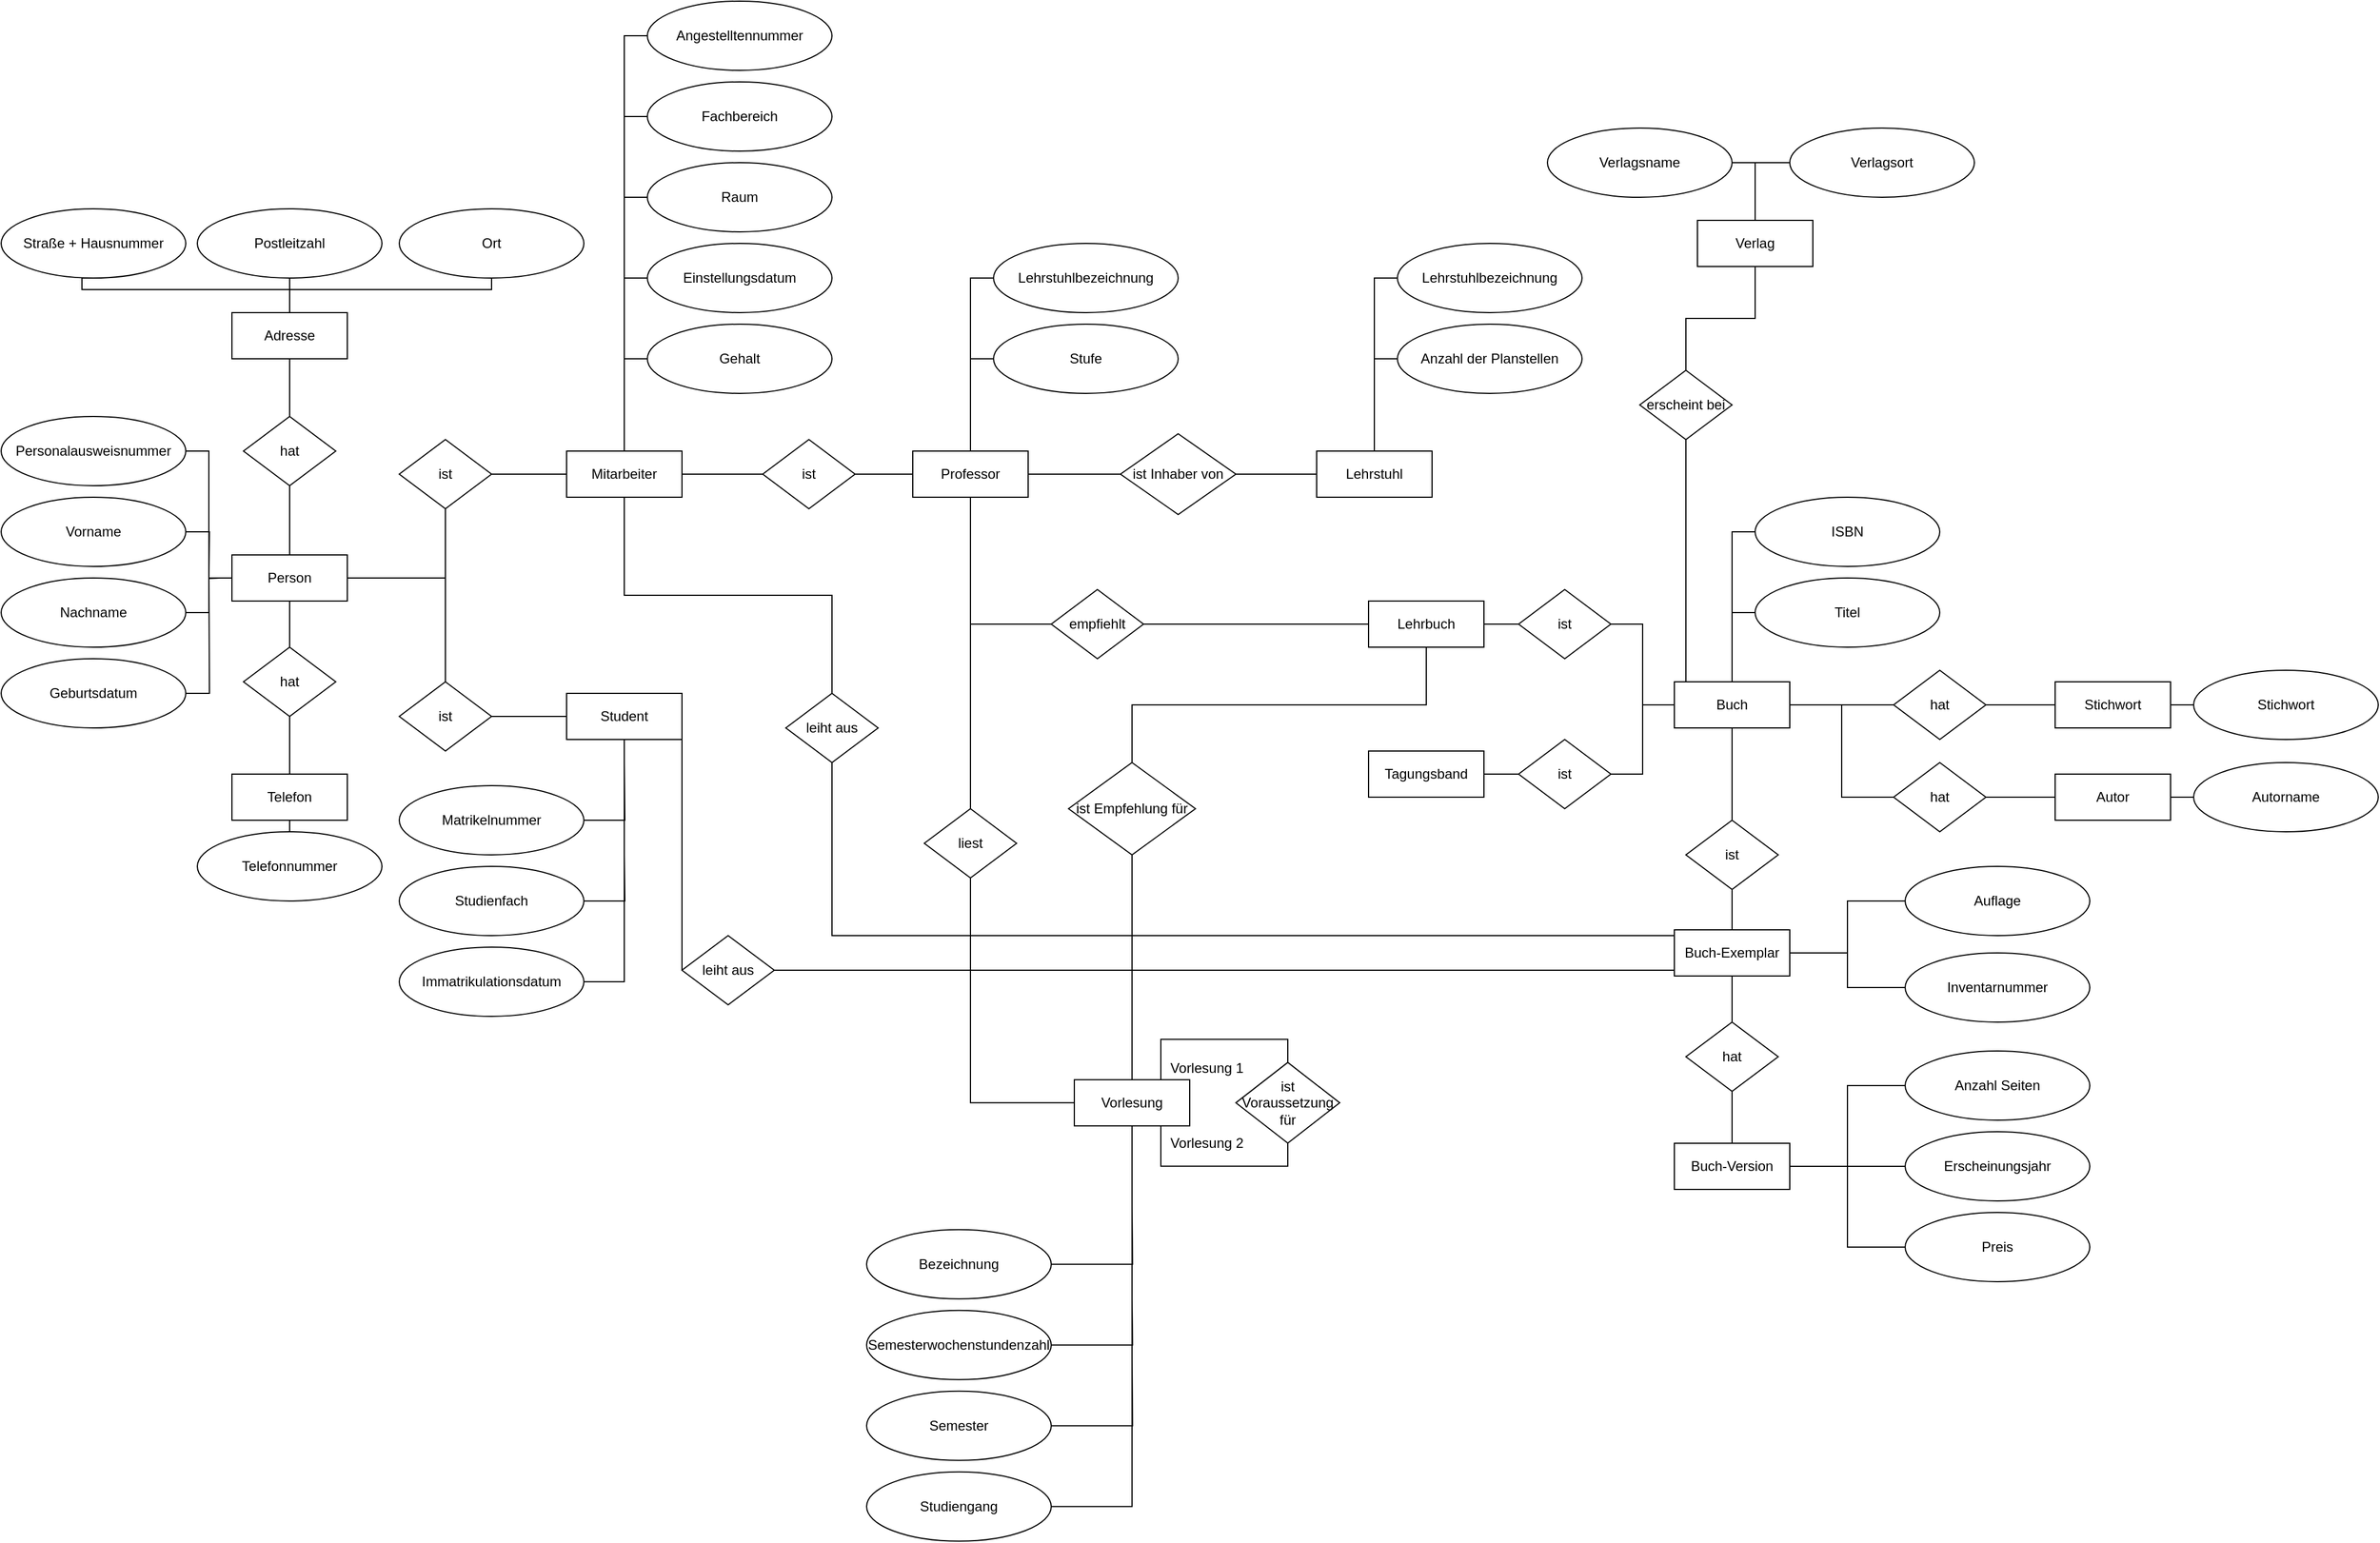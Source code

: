 <mxfile version="21.0.2" type="github">
  <diagram id="R2lEEEUBdFMjLlhIrx00" name="Page-1">
    <mxGraphModel dx="1235" dy="1733" grid="1" gridSize="10" guides="1" tooltips="1" connect="1" arrows="1" fold="1" page="1" pageScale="1" pageWidth="850" pageHeight="1100" math="0" shadow="0" extFonts="Permanent Marker^https://fonts.googleapis.com/css?family=Permanent+Marker">
      <root>
        <mxCell id="0" />
        <mxCell id="1" parent="0" />
        <mxCell id="TxW6Z05cxE0RpUP17R9r-19" style="edgeStyle=orthogonalEdgeStyle;rounded=0;orthogonalLoop=1;jettySize=auto;html=1;entryX=0.5;entryY=1;entryDx=0;entryDy=0;startArrow=none;startFill=0;endArrow=none;endFill=0;" edge="1" parent="1" source="AEL3wiGqTeLXxNAOrP59-1" target="TxW6Z05cxE0RpUP17R9r-16">
          <mxGeometry relative="1" as="geometry" />
        </mxCell>
        <mxCell id="TxW6Z05cxE0RpUP17R9r-22" style="edgeStyle=orthogonalEdgeStyle;rounded=0;orthogonalLoop=1;jettySize=auto;html=1;entryX=0.5;entryY=0;entryDx=0;entryDy=0;endArrow=none;endFill=0;" edge="1" parent="1" source="AEL3wiGqTeLXxNAOrP59-1" target="TxW6Z05cxE0RpUP17R9r-17">
          <mxGeometry relative="1" as="geometry" />
        </mxCell>
        <mxCell id="TxW6Z05cxE0RpUP17R9r-44" style="edgeStyle=orthogonalEdgeStyle;rounded=0;orthogonalLoop=1;jettySize=auto;html=1;exitX=1;exitY=0.5;exitDx=0;exitDy=0;entryX=0.5;entryY=1;entryDx=0;entryDy=0;endArrow=none;endFill=0;" edge="1" parent="1" source="AEL3wiGqTeLXxNAOrP59-1" target="TxW6Z05cxE0RpUP17R9r-43">
          <mxGeometry relative="1" as="geometry" />
        </mxCell>
        <mxCell id="TxW6Z05cxE0RpUP17R9r-47" style="edgeStyle=orthogonalEdgeStyle;rounded=0;orthogonalLoop=1;jettySize=auto;html=1;exitX=1;exitY=0.5;exitDx=0;exitDy=0;endArrow=none;endFill=0;" edge="1" parent="1" source="AEL3wiGqTeLXxNAOrP59-1" target="TxW6Z05cxE0RpUP17R9r-46">
          <mxGeometry relative="1" as="geometry" />
        </mxCell>
        <mxCell id="AEL3wiGqTeLXxNAOrP59-1" value="Person" style="whiteSpace=wrap;html=1;align=center;" parent="1" vertex="1">
          <mxGeometry x="200" y="120" width="100" height="40" as="geometry" />
        </mxCell>
        <mxCell id="TxW6Z05cxE0RpUP17R9r-29" style="edgeStyle=orthogonalEdgeStyle;rounded=0;orthogonalLoop=1;jettySize=auto;html=1;exitX=0.5;exitY=0;exitDx=0;exitDy=0;entryX=0.5;entryY=1;entryDx=0;entryDy=0;endArrow=none;endFill=0;" edge="1" parent="1" source="TxW6Z05cxE0RpUP17R9r-1" target="TxW6Z05cxE0RpUP17R9r-9">
          <mxGeometry relative="1" as="geometry" />
        </mxCell>
        <mxCell id="TxW6Z05cxE0RpUP17R9r-1" value="&lt;div&gt;Adresse&lt;/div&gt;" style="whiteSpace=wrap;html=1;align=center;" vertex="1" parent="1">
          <mxGeometry x="200" y="-90" width="100" height="40" as="geometry" />
        </mxCell>
        <mxCell id="TxW6Z05cxE0RpUP17R9r-28" style="edgeStyle=orthogonalEdgeStyle;rounded=0;orthogonalLoop=1;jettySize=auto;html=1;exitX=0.5;exitY=1;exitDx=0;exitDy=0;entryX=0.5;entryY=0;entryDx=0;entryDy=0;endArrow=none;endFill=0;" edge="1" parent="1" source="TxW6Z05cxE0RpUP17R9r-2" target="TxW6Z05cxE0RpUP17R9r-12">
          <mxGeometry relative="1" as="geometry" />
        </mxCell>
        <mxCell id="TxW6Z05cxE0RpUP17R9r-2" value="Telefon" style="whiteSpace=wrap;html=1;align=center;" vertex="1" parent="1">
          <mxGeometry x="200" y="310" width="100" height="40" as="geometry" />
        </mxCell>
        <mxCell id="TxW6Z05cxE0RpUP17R9r-24" style="edgeStyle=orthogonalEdgeStyle;rounded=0;orthogonalLoop=1;jettySize=auto;html=1;entryX=0;entryY=0.5;entryDx=0;entryDy=0;endArrow=none;endFill=0;" edge="1" parent="1" source="TxW6Z05cxE0RpUP17R9r-3" target="AEL3wiGqTeLXxNAOrP59-1">
          <mxGeometry relative="1" as="geometry" />
        </mxCell>
        <mxCell id="TxW6Z05cxE0RpUP17R9r-3" value="Personalausweisnummer" style="ellipse;whiteSpace=wrap;html=1;align=center;" vertex="1" parent="1">
          <mxGeometry width="160" height="60" as="geometry" />
        </mxCell>
        <mxCell id="TxW6Z05cxE0RpUP17R9r-25" style="edgeStyle=orthogonalEdgeStyle;rounded=0;orthogonalLoop=1;jettySize=auto;html=1;exitX=1;exitY=0.5;exitDx=0;exitDy=0;endArrow=none;endFill=0;" edge="1" parent="1" source="TxW6Z05cxE0RpUP17R9r-5">
          <mxGeometry relative="1" as="geometry">
            <mxPoint x="180" y="140" as="targetPoint" />
          </mxGeometry>
        </mxCell>
        <mxCell id="TxW6Z05cxE0RpUP17R9r-5" value="Vorname" style="ellipse;whiteSpace=wrap;html=1;align=center;" vertex="1" parent="1">
          <mxGeometry y="70" width="160" height="60" as="geometry" />
        </mxCell>
        <mxCell id="TxW6Z05cxE0RpUP17R9r-27" style="edgeStyle=orthogonalEdgeStyle;rounded=0;orthogonalLoop=1;jettySize=auto;html=1;exitX=1;exitY=0.5;exitDx=0;exitDy=0;endArrow=none;endFill=0;" edge="1" parent="1" source="TxW6Z05cxE0RpUP17R9r-6">
          <mxGeometry relative="1" as="geometry">
            <mxPoint x="190" y="140" as="targetPoint" />
          </mxGeometry>
        </mxCell>
        <mxCell id="TxW6Z05cxE0RpUP17R9r-6" value="Nachname" style="ellipse;whiteSpace=wrap;html=1;align=center;" vertex="1" parent="1">
          <mxGeometry y="140" width="160" height="60" as="geometry" />
        </mxCell>
        <mxCell id="TxW6Z05cxE0RpUP17R9r-30" style="edgeStyle=orthogonalEdgeStyle;rounded=0;orthogonalLoop=1;jettySize=auto;html=1;exitX=0.5;exitY=1;exitDx=0;exitDy=0;entryX=0.5;entryY=0;entryDx=0;entryDy=0;endArrow=none;endFill=0;" edge="1" parent="1" source="TxW6Z05cxE0RpUP17R9r-8" target="TxW6Z05cxE0RpUP17R9r-1">
          <mxGeometry relative="1" as="geometry">
            <Array as="points">
              <mxPoint x="70" y="-110" />
              <mxPoint x="250" y="-110" />
            </Array>
          </mxGeometry>
        </mxCell>
        <mxCell id="TxW6Z05cxE0RpUP17R9r-8" value="Straße + Hausnummer" style="ellipse;whiteSpace=wrap;html=1;align=center;" vertex="1" parent="1">
          <mxGeometry y="-180" width="160" height="60" as="geometry" />
        </mxCell>
        <mxCell id="TxW6Z05cxE0RpUP17R9r-9" value="Postleitzahl" style="ellipse;whiteSpace=wrap;html=1;align=center;" vertex="1" parent="1">
          <mxGeometry x="170" y="-180" width="160" height="60" as="geometry" />
        </mxCell>
        <mxCell id="TxW6Z05cxE0RpUP17R9r-31" style="edgeStyle=orthogonalEdgeStyle;rounded=0;orthogonalLoop=1;jettySize=auto;html=1;exitX=0.5;exitY=1;exitDx=0;exitDy=0;endArrow=none;endFill=0;" edge="1" parent="1" source="TxW6Z05cxE0RpUP17R9r-10">
          <mxGeometry relative="1" as="geometry">
            <mxPoint x="250" y="-90" as="targetPoint" />
            <Array as="points">
              <mxPoint x="425" y="-110" />
              <mxPoint x="250" y="-110" />
            </Array>
          </mxGeometry>
        </mxCell>
        <mxCell id="TxW6Z05cxE0RpUP17R9r-10" value="Ort" style="ellipse;whiteSpace=wrap;html=1;align=center;" vertex="1" parent="1">
          <mxGeometry x="345" y="-180" width="160" height="60" as="geometry" />
        </mxCell>
        <mxCell id="TxW6Z05cxE0RpUP17R9r-26" style="edgeStyle=orthogonalEdgeStyle;rounded=0;orthogonalLoop=1;jettySize=auto;html=1;exitX=1;exitY=0.5;exitDx=0;exitDy=0;endArrow=none;endFill=0;" edge="1" parent="1" source="TxW6Z05cxE0RpUP17R9r-11">
          <mxGeometry relative="1" as="geometry">
            <mxPoint x="180" y="130" as="targetPoint" />
          </mxGeometry>
        </mxCell>
        <mxCell id="TxW6Z05cxE0RpUP17R9r-11" value="Geburtsdatum" style="ellipse;whiteSpace=wrap;html=1;align=center;" vertex="1" parent="1">
          <mxGeometry y="210" width="160" height="60" as="geometry" />
        </mxCell>
        <mxCell id="TxW6Z05cxE0RpUP17R9r-12" value="Telefonnummer" style="ellipse;whiteSpace=wrap;html=1;align=center;" vertex="1" parent="1">
          <mxGeometry x="170" y="360" width="160" height="60" as="geometry" />
        </mxCell>
        <mxCell id="TxW6Z05cxE0RpUP17R9r-37" style="edgeStyle=orthogonalEdgeStyle;rounded=0;orthogonalLoop=1;jettySize=auto;html=1;entryX=0;entryY=0.5;entryDx=0;entryDy=0;endArrow=none;endFill=0;" edge="1" parent="1" source="TxW6Z05cxE0RpUP17R9r-13" target="TxW6Z05cxE0RpUP17R9r-32">
          <mxGeometry relative="1" as="geometry" />
        </mxCell>
        <mxCell id="TxW6Z05cxE0RpUP17R9r-50" style="edgeStyle=orthogonalEdgeStyle;rounded=0;orthogonalLoop=1;jettySize=auto;html=1;exitX=1;exitY=0.5;exitDx=0;exitDy=0;entryX=0;entryY=0.5;entryDx=0;entryDy=0;endArrow=none;endFill=0;" edge="1" parent="1" source="TxW6Z05cxE0RpUP17R9r-13" target="TxW6Z05cxE0RpUP17R9r-49">
          <mxGeometry relative="1" as="geometry" />
        </mxCell>
        <mxCell id="TxW6Z05cxE0RpUP17R9r-163" style="edgeStyle=orthogonalEdgeStyle;rounded=0;orthogonalLoop=1;jettySize=auto;html=1;exitX=0.5;exitY=1;exitDx=0;exitDy=0;entryX=0.5;entryY=0;entryDx=0;entryDy=0;endArrow=none;endFill=0;" edge="1" parent="1" source="TxW6Z05cxE0RpUP17R9r-13" target="TxW6Z05cxE0RpUP17R9r-159">
          <mxGeometry relative="1" as="geometry" />
        </mxCell>
        <mxCell id="TxW6Z05cxE0RpUP17R9r-13" value="Mitarbeiter" style="whiteSpace=wrap;html=1;align=center;" vertex="1" parent="1">
          <mxGeometry x="490" y="30" width="100" height="40" as="geometry" />
        </mxCell>
        <mxCell id="TxW6Z05cxE0RpUP17R9r-60" style="edgeStyle=orthogonalEdgeStyle;rounded=0;orthogonalLoop=1;jettySize=auto;html=1;exitX=0.5;exitY=1;exitDx=0;exitDy=0;entryX=1;entryY=0.5;entryDx=0;entryDy=0;endArrow=none;endFill=0;" edge="1" parent="1" source="TxW6Z05cxE0RpUP17R9r-14" target="TxW6Z05cxE0RpUP17R9r-59">
          <mxGeometry relative="1" as="geometry" />
        </mxCell>
        <mxCell id="TxW6Z05cxE0RpUP17R9r-161" style="edgeStyle=orthogonalEdgeStyle;rounded=0;orthogonalLoop=1;jettySize=auto;html=1;exitX=1;exitY=1;exitDx=0;exitDy=0;entryX=0;entryY=0.5;entryDx=0;entryDy=0;endArrow=none;endFill=0;" edge="1" parent="1" source="TxW6Z05cxE0RpUP17R9r-14" target="TxW6Z05cxE0RpUP17R9r-160">
          <mxGeometry relative="1" as="geometry">
            <Array as="points">
              <mxPoint x="590" y="370" />
            </Array>
          </mxGeometry>
        </mxCell>
        <mxCell id="TxW6Z05cxE0RpUP17R9r-14" value="&lt;div&gt;Student&lt;/div&gt;" style="whiteSpace=wrap;html=1;align=center;" vertex="1" parent="1">
          <mxGeometry x="490" y="240" width="100" height="40" as="geometry" />
        </mxCell>
        <mxCell id="TxW6Z05cxE0RpUP17R9r-55" style="edgeStyle=orthogonalEdgeStyle;rounded=0;orthogonalLoop=1;jettySize=auto;html=1;exitX=0.5;exitY=0;exitDx=0;exitDy=0;entryX=0;entryY=0.5;entryDx=0;entryDy=0;endArrow=none;endFill=0;" edge="1" parent="1" source="TxW6Z05cxE0RpUP17R9r-15" target="TxW6Z05cxE0RpUP17R9r-54">
          <mxGeometry relative="1" as="geometry" />
        </mxCell>
        <mxCell id="TxW6Z05cxE0RpUP17R9r-69" style="edgeStyle=orthogonalEdgeStyle;rounded=0;orthogonalLoop=1;jettySize=auto;html=1;exitX=1;exitY=0.5;exitDx=0;exitDy=0;entryX=0;entryY=0.5;entryDx=0;entryDy=0;endArrow=none;endFill=0;" edge="1" parent="1" source="TxW6Z05cxE0RpUP17R9r-15" target="TxW6Z05cxE0RpUP17R9r-68">
          <mxGeometry relative="1" as="geometry" />
        </mxCell>
        <mxCell id="TxW6Z05cxE0RpUP17R9r-169" style="edgeStyle=orthogonalEdgeStyle;rounded=0;orthogonalLoop=1;jettySize=auto;html=1;exitX=0.5;exitY=1;exitDx=0;exitDy=0;entryX=0;entryY=0.5;entryDx=0;entryDy=0;endArrow=none;endFill=0;" edge="1" parent="1" source="TxW6Z05cxE0RpUP17R9r-15" target="TxW6Z05cxE0RpUP17R9r-168">
          <mxGeometry relative="1" as="geometry" />
        </mxCell>
        <mxCell id="TxW6Z05cxE0RpUP17R9r-177" style="edgeStyle=orthogonalEdgeStyle;rounded=0;orthogonalLoop=1;jettySize=auto;html=1;exitX=0.5;exitY=1;exitDx=0;exitDy=0;entryX=0.5;entryY=0;entryDx=0;entryDy=0;endArrow=none;endFill=0;" edge="1" parent="1" source="TxW6Z05cxE0RpUP17R9r-15" target="TxW6Z05cxE0RpUP17R9r-175">
          <mxGeometry relative="1" as="geometry" />
        </mxCell>
        <mxCell id="TxW6Z05cxE0RpUP17R9r-15" value="Professor" style="whiteSpace=wrap;html=1;align=center;" vertex="1" parent="1">
          <mxGeometry x="790" y="30" width="100" height="40" as="geometry" />
        </mxCell>
        <mxCell id="TxW6Z05cxE0RpUP17R9r-21" style="edgeStyle=orthogonalEdgeStyle;rounded=0;orthogonalLoop=1;jettySize=auto;html=1;entryX=0.5;entryY=1;entryDx=0;entryDy=0;endArrow=none;endFill=0;" edge="1" parent="1" source="TxW6Z05cxE0RpUP17R9r-16" target="TxW6Z05cxE0RpUP17R9r-1">
          <mxGeometry relative="1" as="geometry" />
        </mxCell>
        <mxCell id="TxW6Z05cxE0RpUP17R9r-16" value="hat" style="shape=rhombus;perimeter=rhombusPerimeter;whiteSpace=wrap;html=1;align=center;" vertex="1" parent="1">
          <mxGeometry x="210" width="80" height="60" as="geometry" />
        </mxCell>
        <mxCell id="TxW6Z05cxE0RpUP17R9r-23" style="edgeStyle=orthogonalEdgeStyle;rounded=0;orthogonalLoop=1;jettySize=auto;html=1;entryX=0.5;entryY=0;entryDx=0;entryDy=0;endArrow=none;endFill=0;" edge="1" parent="1" source="TxW6Z05cxE0RpUP17R9r-17" target="TxW6Z05cxE0RpUP17R9r-2">
          <mxGeometry relative="1" as="geometry" />
        </mxCell>
        <mxCell id="TxW6Z05cxE0RpUP17R9r-17" value="hat" style="shape=rhombus;perimeter=rhombusPerimeter;whiteSpace=wrap;html=1;align=center;" vertex="1" parent="1">
          <mxGeometry x="210" y="200" width="80" height="60" as="geometry" />
        </mxCell>
        <mxCell id="TxW6Z05cxE0RpUP17R9r-32" value="Angestelltennummer" style="ellipse;whiteSpace=wrap;html=1;align=center;" vertex="1" parent="1">
          <mxGeometry x="560" y="-360" width="160" height="60" as="geometry" />
        </mxCell>
        <mxCell id="TxW6Z05cxE0RpUP17R9r-39" style="edgeStyle=orthogonalEdgeStyle;rounded=0;orthogonalLoop=1;jettySize=auto;html=1;exitX=0;exitY=0.5;exitDx=0;exitDy=0;endArrow=none;endFill=0;" edge="1" parent="1" source="TxW6Z05cxE0RpUP17R9r-33">
          <mxGeometry relative="1" as="geometry">
            <mxPoint x="540" y="-230" as="targetPoint" />
          </mxGeometry>
        </mxCell>
        <mxCell id="TxW6Z05cxE0RpUP17R9r-33" value="Fachbereich" style="ellipse;whiteSpace=wrap;html=1;align=center;" vertex="1" parent="1">
          <mxGeometry x="560" y="-290" width="160" height="60" as="geometry" />
        </mxCell>
        <mxCell id="TxW6Z05cxE0RpUP17R9r-40" style="edgeStyle=orthogonalEdgeStyle;rounded=0;orthogonalLoop=1;jettySize=auto;html=1;exitX=0;exitY=0.5;exitDx=0;exitDy=0;endArrow=none;endFill=0;" edge="1" parent="1" source="TxW6Z05cxE0RpUP17R9r-34">
          <mxGeometry relative="1" as="geometry">
            <mxPoint x="540" y="-170" as="targetPoint" />
          </mxGeometry>
        </mxCell>
        <mxCell id="TxW6Z05cxE0RpUP17R9r-34" value="Raum" style="ellipse;whiteSpace=wrap;html=1;align=center;" vertex="1" parent="1">
          <mxGeometry x="560" y="-220" width="160" height="60" as="geometry" />
        </mxCell>
        <mxCell id="TxW6Z05cxE0RpUP17R9r-41" style="edgeStyle=orthogonalEdgeStyle;rounded=0;orthogonalLoop=1;jettySize=auto;html=1;exitX=0;exitY=0.5;exitDx=0;exitDy=0;endArrow=none;endFill=0;" edge="1" parent="1" source="TxW6Z05cxE0RpUP17R9r-35">
          <mxGeometry relative="1" as="geometry">
            <mxPoint x="540" y="-100" as="targetPoint" />
          </mxGeometry>
        </mxCell>
        <mxCell id="TxW6Z05cxE0RpUP17R9r-35" value="Einstellungsdatum" style="ellipse;whiteSpace=wrap;html=1;align=center;" vertex="1" parent="1">
          <mxGeometry x="560" y="-150" width="160" height="60" as="geometry" />
        </mxCell>
        <mxCell id="TxW6Z05cxE0RpUP17R9r-42" style="edgeStyle=orthogonalEdgeStyle;rounded=0;orthogonalLoop=1;jettySize=auto;html=1;exitX=0;exitY=0.5;exitDx=0;exitDy=0;endArrow=none;endFill=0;" edge="1" parent="1" source="TxW6Z05cxE0RpUP17R9r-36">
          <mxGeometry relative="1" as="geometry">
            <mxPoint x="540" y="-30" as="targetPoint" />
          </mxGeometry>
        </mxCell>
        <mxCell id="TxW6Z05cxE0RpUP17R9r-36" value="Gehalt" style="ellipse;whiteSpace=wrap;html=1;align=center;" vertex="1" parent="1">
          <mxGeometry x="560" y="-80" width="160" height="60" as="geometry" />
        </mxCell>
        <mxCell id="TxW6Z05cxE0RpUP17R9r-45" style="edgeStyle=orthogonalEdgeStyle;rounded=0;orthogonalLoop=1;jettySize=auto;html=1;exitX=1;exitY=0.5;exitDx=0;exitDy=0;entryX=0;entryY=0.5;entryDx=0;entryDy=0;endArrow=none;endFill=0;" edge="1" parent="1" source="TxW6Z05cxE0RpUP17R9r-43" target="TxW6Z05cxE0RpUP17R9r-13">
          <mxGeometry relative="1" as="geometry" />
        </mxCell>
        <mxCell id="TxW6Z05cxE0RpUP17R9r-43" value="ist" style="shape=rhombus;perimeter=rhombusPerimeter;whiteSpace=wrap;html=1;align=center;" vertex="1" parent="1">
          <mxGeometry x="345" y="20" width="80" height="60" as="geometry" />
        </mxCell>
        <mxCell id="TxW6Z05cxE0RpUP17R9r-48" style="edgeStyle=orthogonalEdgeStyle;rounded=0;orthogonalLoop=1;jettySize=auto;html=1;exitX=1;exitY=0.5;exitDx=0;exitDy=0;entryX=0;entryY=0.5;entryDx=0;entryDy=0;endArrow=none;endFill=0;" edge="1" parent="1" source="TxW6Z05cxE0RpUP17R9r-46" target="TxW6Z05cxE0RpUP17R9r-14">
          <mxGeometry relative="1" as="geometry" />
        </mxCell>
        <mxCell id="TxW6Z05cxE0RpUP17R9r-46" value="ist" style="shape=rhombus;perimeter=rhombusPerimeter;whiteSpace=wrap;html=1;align=center;" vertex="1" parent="1">
          <mxGeometry x="345" y="230" width="80" height="60" as="geometry" />
        </mxCell>
        <mxCell id="TxW6Z05cxE0RpUP17R9r-51" style="edgeStyle=orthogonalEdgeStyle;rounded=0;orthogonalLoop=1;jettySize=auto;html=1;exitX=1;exitY=0.5;exitDx=0;exitDy=0;entryX=0;entryY=0.5;entryDx=0;entryDy=0;endArrow=none;endFill=0;" edge="1" parent="1" source="TxW6Z05cxE0RpUP17R9r-49" target="TxW6Z05cxE0RpUP17R9r-15">
          <mxGeometry relative="1" as="geometry" />
        </mxCell>
        <mxCell id="TxW6Z05cxE0RpUP17R9r-49" value="ist" style="shape=rhombus;perimeter=rhombusPerimeter;whiteSpace=wrap;html=1;align=center;" vertex="1" parent="1">
          <mxGeometry x="660" y="20" width="80" height="60" as="geometry" />
        </mxCell>
        <mxCell id="TxW6Z05cxE0RpUP17R9r-56" style="edgeStyle=orthogonalEdgeStyle;rounded=0;orthogonalLoop=1;jettySize=auto;html=1;exitX=0;exitY=0.5;exitDx=0;exitDy=0;endArrow=none;endFill=0;" edge="1" parent="1" source="TxW6Z05cxE0RpUP17R9r-52">
          <mxGeometry relative="1" as="geometry">
            <mxPoint x="840" y="-10" as="targetPoint" />
          </mxGeometry>
        </mxCell>
        <mxCell id="TxW6Z05cxE0RpUP17R9r-52" value="Stufe" style="ellipse;whiteSpace=wrap;html=1;align=center;" vertex="1" parent="1">
          <mxGeometry x="860" y="-80" width="160" height="60" as="geometry" />
        </mxCell>
        <mxCell id="TxW6Z05cxE0RpUP17R9r-54" value="Lehrstuhlbezeichnung" style="ellipse;whiteSpace=wrap;html=1;align=center;" vertex="1" parent="1">
          <mxGeometry x="860" y="-150" width="160" height="60" as="geometry" />
        </mxCell>
        <mxCell id="TxW6Z05cxE0RpUP17R9r-61" style="edgeStyle=orthogonalEdgeStyle;rounded=0;orthogonalLoop=1;jettySize=auto;html=1;exitX=1;exitY=0.5;exitDx=0;exitDy=0;endArrow=none;endFill=0;" edge="1" parent="1" source="TxW6Z05cxE0RpUP17R9r-57">
          <mxGeometry relative="1" as="geometry">
            <mxPoint x="540" y="380" as="targetPoint" />
          </mxGeometry>
        </mxCell>
        <mxCell id="TxW6Z05cxE0RpUP17R9r-57" value="Studienfach" style="ellipse;whiteSpace=wrap;html=1;align=center;" vertex="1" parent="1">
          <mxGeometry x="345" y="390" width="160" height="60" as="geometry" />
        </mxCell>
        <mxCell id="TxW6Z05cxE0RpUP17R9r-62" style="edgeStyle=orthogonalEdgeStyle;rounded=0;orthogonalLoop=1;jettySize=auto;html=1;exitX=1;exitY=0.5;exitDx=0;exitDy=0;endArrow=none;endFill=0;" edge="1" parent="1" source="TxW6Z05cxE0RpUP17R9r-58">
          <mxGeometry relative="1" as="geometry">
            <mxPoint x="540" y="300" as="targetPoint" />
          </mxGeometry>
        </mxCell>
        <mxCell id="TxW6Z05cxE0RpUP17R9r-58" value="Matrikelnummer" style="ellipse;whiteSpace=wrap;html=1;align=center;" vertex="1" parent="1">
          <mxGeometry x="345" y="320" width="160" height="60" as="geometry" />
        </mxCell>
        <mxCell id="TxW6Z05cxE0RpUP17R9r-59" value="&lt;div&gt;Immatrikulationsdatum&lt;/div&gt;" style="ellipse;whiteSpace=wrap;html=1;align=center;" vertex="1" parent="1">
          <mxGeometry x="345" y="460" width="160" height="60" as="geometry" />
        </mxCell>
        <mxCell id="TxW6Z05cxE0RpUP17R9r-63" value="&lt;div&gt;Lehrstuhl&lt;/div&gt;" style="whiteSpace=wrap;html=1;align=center;" vertex="1" parent="1">
          <mxGeometry x="1140" y="30" width="100" height="40" as="geometry" />
        </mxCell>
        <mxCell id="TxW6Z05cxE0RpUP17R9r-67" style="edgeStyle=orthogonalEdgeStyle;rounded=0;orthogonalLoop=1;jettySize=auto;html=1;exitX=0;exitY=0.5;exitDx=0;exitDy=0;endArrow=none;endFill=0;" edge="1" parent="1" source="TxW6Z05cxE0RpUP17R9r-64">
          <mxGeometry relative="1" as="geometry">
            <mxPoint x="1190" y="-20" as="targetPoint" />
          </mxGeometry>
        </mxCell>
        <mxCell id="TxW6Z05cxE0RpUP17R9r-64" value="Anzahl der Planstellen" style="ellipse;whiteSpace=wrap;html=1;align=center;" vertex="1" parent="1">
          <mxGeometry x="1210" y="-80" width="160" height="60" as="geometry" />
        </mxCell>
        <mxCell id="TxW6Z05cxE0RpUP17R9r-66" style="edgeStyle=orthogonalEdgeStyle;rounded=0;orthogonalLoop=1;jettySize=auto;html=1;exitX=0;exitY=0.5;exitDx=0;exitDy=0;entryX=0.5;entryY=0;entryDx=0;entryDy=0;endArrow=none;endFill=0;" edge="1" parent="1" source="TxW6Z05cxE0RpUP17R9r-65" target="TxW6Z05cxE0RpUP17R9r-63">
          <mxGeometry relative="1" as="geometry" />
        </mxCell>
        <mxCell id="TxW6Z05cxE0RpUP17R9r-65" value="Lehrstuhlbezeichnung" style="ellipse;whiteSpace=wrap;html=1;align=center;" vertex="1" parent="1">
          <mxGeometry x="1210" y="-150" width="160" height="60" as="geometry" />
        </mxCell>
        <mxCell id="TxW6Z05cxE0RpUP17R9r-70" style="edgeStyle=orthogonalEdgeStyle;rounded=0;orthogonalLoop=1;jettySize=auto;html=1;exitX=1;exitY=0.5;exitDx=0;exitDy=0;entryX=0;entryY=0.5;entryDx=0;entryDy=0;endArrow=none;endFill=0;" edge="1" parent="1" source="TxW6Z05cxE0RpUP17R9r-68" target="TxW6Z05cxE0RpUP17R9r-63">
          <mxGeometry relative="1" as="geometry" />
        </mxCell>
        <mxCell id="TxW6Z05cxE0RpUP17R9r-68" value="ist Inhaber von" style="shape=rhombus;perimeter=rhombusPerimeter;whiteSpace=wrap;html=1;align=center;" vertex="1" parent="1">
          <mxGeometry x="970" y="15" width="100" height="70" as="geometry" />
        </mxCell>
        <mxCell id="TxW6Z05cxE0RpUP17R9r-77" style="edgeStyle=orthogonalEdgeStyle;rounded=0;orthogonalLoop=1;jettySize=auto;html=1;exitX=0.5;exitY=1;exitDx=0;exitDy=0;entryX=1;entryY=0.5;entryDx=0;entryDy=0;endArrow=none;endFill=0;" edge="1" parent="1" source="TxW6Z05cxE0RpUP17R9r-71" target="TxW6Z05cxE0RpUP17R9r-76">
          <mxGeometry relative="1" as="geometry" />
        </mxCell>
        <mxCell id="TxW6Z05cxE0RpUP17R9r-81" style="edgeStyle=orthogonalEdgeStyle;rounded=0;orthogonalLoop=1;jettySize=auto;html=1;exitX=0.75;exitY=0;exitDx=0;exitDy=0;entryX=0.5;entryY=0;entryDx=0;entryDy=0;endArrow=none;endFill=0;" edge="1" parent="1" source="TxW6Z05cxE0RpUP17R9r-71" target="TxW6Z05cxE0RpUP17R9r-72">
          <mxGeometry relative="1" as="geometry" />
        </mxCell>
        <mxCell id="TxW6Z05cxE0RpUP17R9r-71" value="Vorlesung" style="whiteSpace=wrap;html=1;align=center;" vertex="1" parent="1">
          <mxGeometry x="930" y="574.92" width="100" height="40" as="geometry" />
        </mxCell>
        <mxCell id="TxW6Z05cxE0RpUP17R9r-82" style="edgeStyle=orthogonalEdgeStyle;rounded=0;orthogonalLoop=1;jettySize=auto;html=1;exitX=0.5;exitY=1;exitDx=0;exitDy=0;entryX=0.75;entryY=1;entryDx=0;entryDy=0;endArrow=none;endFill=0;" edge="1" parent="1" source="TxW6Z05cxE0RpUP17R9r-72" target="TxW6Z05cxE0RpUP17R9r-71">
          <mxGeometry relative="1" as="geometry" />
        </mxCell>
        <mxCell id="TxW6Z05cxE0RpUP17R9r-72" value="ist Voraussetzung für" style="shape=rhombus;perimeter=rhombusPerimeter;whiteSpace=wrap;html=1;align=center;" vertex="1" parent="1">
          <mxGeometry x="1070" y="559.92" width="90" height="70" as="geometry" />
        </mxCell>
        <mxCell id="TxW6Z05cxE0RpUP17R9r-80" style="edgeStyle=orthogonalEdgeStyle;rounded=0;orthogonalLoop=1;jettySize=auto;html=1;exitX=1;exitY=0.5;exitDx=0;exitDy=0;endArrow=none;endFill=0;" edge="1" parent="1" source="TxW6Z05cxE0RpUP17R9r-73">
          <mxGeometry relative="1" as="geometry">
            <mxPoint x="980" y="684.92" as="targetPoint" />
          </mxGeometry>
        </mxCell>
        <mxCell id="TxW6Z05cxE0RpUP17R9r-73" value="Bezeichnung" style="ellipse;whiteSpace=wrap;html=1;align=center;" vertex="1" parent="1">
          <mxGeometry x="750" y="704.92" width="160" height="60" as="geometry" />
        </mxCell>
        <mxCell id="TxW6Z05cxE0RpUP17R9r-79" style="edgeStyle=orthogonalEdgeStyle;rounded=0;orthogonalLoop=1;jettySize=auto;html=1;exitX=1;exitY=0.5;exitDx=0;exitDy=0;endArrow=none;endFill=0;" edge="1" parent="1" source="TxW6Z05cxE0RpUP17R9r-74">
          <mxGeometry relative="1" as="geometry">
            <mxPoint x="980" y="764.92" as="targetPoint" />
          </mxGeometry>
        </mxCell>
        <mxCell id="TxW6Z05cxE0RpUP17R9r-74" value="Semesterwochenstundenzahl" style="ellipse;whiteSpace=wrap;html=1;align=center;" vertex="1" parent="1">
          <mxGeometry x="750" y="774.92" width="160" height="60" as="geometry" />
        </mxCell>
        <mxCell id="TxW6Z05cxE0RpUP17R9r-78" style="edgeStyle=orthogonalEdgeStyle;rounded=0;orthogonalLoop=1;jettySize=auto;html=1;exitX=1;exitY=0.5;exitDx=0;exitDy=0;endArrow=none;endFill=0;" edge="1" parent="1" source="TxW6Z05cxE0RpUP17R9r-75">
          <mxGeometry relative="1" as="geometry">
            <mxPoint x="980" y="814.92" as="targetPoint" />
          </mxGeometry>
        </mxCell>
        <mxCell id="TxW6Z05cxE0RpUP17R9r-75" value="Semester" style="ellipse;whiteSpace=wrap;html=1;align=center;" vertex="1" parent="1">
          <mxGeometry x="750" y="844.92" width="160" height="60" as="geometry" />
        </mxCell>
        <mxCell id="TxW6Z05cxE0RpUP17R9r-76" value="Studiengang" style="ellipse;whiteSpace=wrap;html=1;align=center;" vertex="1" parent="1">
          <mxGeometry x="750" y="914.92" width="160" height="60" as="geometry" />
        </mxCell>
        <mxCell id="TxW6Z05cxE0RpUP17R9r-83" value="Vorlesung 1" style="text;html=1;strokeColor=none;fillColor=none;align=center;verticalAlign=middle;whiteSpace=wrap;rounded=0;" vertex="1" parent="1">
          <mxGeometry x="1010" y="550" width="70" height="30" as="geometry" />
        </mxCell>
        <mxCell id="TxW6Z05cxE0RpUP17R9r-84" value="Vorlesung 2" style="text;html=1;strokeColor=none;fillColor=none;align=center;verticalAlign=middle;whiteSpace=wrap;rounded=0;" vertex="1" parent="1">
          <mxGeometry x="1010" y="614.92" width="70" height="30" as="geometry" />
        </mxCell>
        <mxCell id="TxW6Z05cxE0RpUP17R9r-119" style="edgeStyle=orthogonalEdgeStyle;rounded=0;orthogonalLoop=1;jettySize=auto;html=1;exitX=0.5;exitY=1;exitDx=0;exitDy=0;entryX=0.5;entryY=0;entryDx=0;entryDy=0;endArrow=none;endFill=0;" edge="1" parent="1" source="TxW6Z05cxE0RpUP17R9r-85" target="TxW6Z05cxE0RpUP17R9r-118">
          <mxGeometry relative="1" as="geometry" />
        </mxCell>
        <mxCell id="TxW6Z05cxE0RpUP17R9r-128" style="edgeStyle=orthogonalEdgeStyle;rounded=0;orthogonalLoop=1;jettySize=auto;html=1;exitX=1;exitY=0.5;exitDx=0;exitDy=0;entryX=0;entryY=0.5;entryDx=0;entryDy=0;endArrow=none;endFill=0;" edge="1" parent="1" source="TxW6Z05cxE0RpUP17R9r-85" target="TxW6Z05cxE0RpUP17R9r-107">
          <mxGeometry relative="1" as="geometry" />
        </mxCell>
        <mxCell id="TxW6Z05cxE0RpUP17R9r-129" style="edgeStyle=orthogonalEdgeStyle;rounded=0;orthogonalLoop=1;jettySize=auto;html=1;exitX=1;exitY=0.5;exitDx=0;exitDy=0;entryX=0;entryY=0.5;entryDx=0;entryDy=0;endArrow=none;endFill=0;" edge="1" parent="1" source="TxW6Z05cxE0RpUP17R9r-85" target="TxW6Z05cxE0RpUP17R9r-108">
          <mxGeometry relative="1" as="geometry" />
        </mxCell>
        <mxCell id="TxW6Z05cxE0RpUP17R9r-145" style="edgeStyle=orthogonalEdgeStyle;rounded=0;orthogonalLoop=1;jettySize=auto;html=1;exitX=0;exitY=0.5;exitDx=0;exitDy=0;entryX=1;entryY=0.5;entryDx=0;entryDy=0;endArrow=none;endFill=0;" edge="1" parent="1" source="TxW6Z05cxE0RpUP17R9r-85" target="TxW6Z05cxE0RpUP17R9r-143">
          <mxGeometry relative="1" as="geometry" />
        </mxCell>
        <mxCell id="TxW6Z05cxE0RpUP17R9r-146" style="edgeStyle=orthogonalEdgeStyle;rounded=0;orthogonalLoop=1;jettySize=auto;html=1;exitX=0;exitY=0.5;exitDx=0;exitDy=0;entryX=1;entryY=0.5;entryDx=0;entryDy=0;endArrow=none;endFill=0;" edge="1" parent="1" source="TxW6Z05cxE0RpUP17R9r-85" target="TxW6Z05cxE0RpUP17R9r-144">
          <mxGeometry relative="1" as="geometry" />
        </mxCell>
        <mxCell id="TxW6Z05cxE0RpUP17R9r-157" style="edgeStyle=orthogonalEdgeStyle;rounded=0;orthogonalLoop=1;jettySize=auto;html=1;exitX=0.25;exitY=0;exitDx=0;exitDy=0;entryX=0.5;entryY=1;entryDx=0;entryDy=0;endArrow=none;endFill=0;" edge="1" parent="1" source="TxW6Z05cxE0RpUP17R9r-85" target="TxW6Z05cxE0RpUP17R9r-156">
          <mxGeometry relative="1" as="geometry">
            <Array as="points">
              <mxPoint x="1460" y="230" />
            </Array>
          </mxGeometry>
        </mxCell>
        <mxCell id="TxW6Z05cxE0RpUP17R9r-85" value="Buch" style="whiteSpace=wrap;html=1;align=center;" vertex="1" parent="1">
          <mxGeometry x="1450" y="230" width="100" height="40" as="geometry" />
        </mxCell>
        <mxCell id="TxW6Z05cxE0RpUP17R9r-139" style="edgeStyle=orthogonalEdgeStyle;rounded=0;orthogonalLoop=1;jettySize=auto;html=1;exitX=0;exitY=0.5;exitDx=0;exitDy=0;entryX=0.5;entryY=0;entryDx=0;entryDy=0;endArrow=none;endFill=0;" edge="1" parent="1" source="TxW6Z05cxE0RpUP17R9r-87" target="TxW6Z05cxE0RpUP17R9r-85">
          <mxGeometry relative="1" as="geometry" />
        </mxCell>
        <mxCell id="TxW6Z05cxE0RpUP17R9r-87" value="ISBN" style="ellipse;whiteSpace=wrap;html=1;align=center;" vertex="1" parent="1">
          <mxGeometry x="1520" y="70" width="160" height="60" as="geometry" />
        </mxCell>
        <mxCell id="TxW6Z05cxE0RpUP17R9r-140" style="edgeStyle=orthogonalEdgeStyle;rounded=0;orthogonalLoop=1;jettySize=auto;html=1;exitX=0;exitY=0.5;exitDx=0;exitDy=0;entryX=0.5;entryY=0;entryDx=0;entryDy=0;endArrow=none;endFill=0;" edge="1" parent="1" source="TxW6Z05cxE0RpUP17R9r-88" target="TxW6Z05cxE0RpUP17R9r-85">
          <mxGeometry relative="1" as="geometry" />
        </mxCell>
        <mxCell id="TxW6Z05cxE0RpUP17R9r-88" value="Titel" style="ellipse;whiteSpace=wrap;html=1;align=center;" vertex="1" parent="1">
          <mxGeometry x="1520" y="140" width="160" height="60" as="geometry" />
        </mxCell>
        <mxCell id="TxW6Z05cxE0RpUP17R9r-89" value="Erscheinungsjahr" style="ellipse;whiteSpace=wrap;html=1;align=center;" vertex="1" parent="1">
          <mxGeometry x="1650" y="620" width="160" height="60" as="geometry" />
        </mxCell>
        <mxCell id="TxW6Z05cxE0RpUP17R9r-91" value="Anzahl Seiten" style="ellipse;whiteSpace=wrap;html=1;align=center;" vertex="1" parent="1">
          <mxGeometry x="1650" y="550" width="160" height="60" as="geometry" />
        </mxCell>
        <mxCell id="TxW6Z05cxE0RpUP17R9r-121" style="edgeStyle=orthogonalEdgeStyle;rounded=0;orthogonalLoop=1;jettySize=auto;html=1;exitX=1;exitY=0.5;exitDx=0;exitDy=0;entryX=0;entryY=0.5;entryDx=0;entryDy=0;endArrow=none;endFill=0;" edge="1" parent="1" source="TxW6Z05cxE0RpUP17R9r-100" target="TxW6Z05cxE0RpUP17R9r-116">
          <mxGeometry relative="1" as="geometry" />
        </mxCell>
        <mxCell id="TxW6Z05cxE0RpUP17R9r-123" style="edgeStyle=orthogonalEdgeStyle;rounded=0;orthogonalLoop=1;jettySize=auto;html=1;exitX=0.5;exitY=1;exitDx=0;exitDy=0;entryX=0.5;entryY=0;entryDx=0;entryDy=0;endArrow=none;endFill=0;" edge="1" parent="1" source="TxW6Z05cxE0RpUP17R9r-100" target="TxW6Z05cxE0RpUP17R9r-122">
          <mxGeometry relative="1" as="geometry" />
        </mxCell>
        <mxCell id="TxW6Z05cxE0RpUP17R9r-100" value="Buch-Exemplar" style="whiteSpace=wrap;html=1;align=center;" vertex="1" parent="1">
          <mxGeometry x="1450" y="445" width="100" height="40" as="geometry" />
        </mxCell>
        <mxCell id="TxW6Z05cxE0RpUP17R9r-124" style="edgeStyle=orthogonalEdgeStyle;rounded=0;orthogonalLoop=1;jettySize=auto;html=1;exitX=0.5;exitY=0;exitDx=0;exitDy=0;entryX=0.5;entryY=1;entryDx=0;entryDy=0;endArrow=none;endFill=0;" edge="1" parent="1" source="TxW6Z05cxE0RpUP17R9r-101" target="TxW6Z05cxE0RpUP17R9r-122">
          <mxGeometry relative="1" as="geometry" />
        </mxCell>
        <mxCell id="TxW6Z05cxE0RpUP17R9r-132" style="edgeStyle=orthogonalEdgeStyle;rounded=0;orthogonalLoop=1;jettySize=auto;html=1;exitX=1;exitY=0.5;exitDx=0;exitDy=0;entryX=0;entryY=0.5;entryDx=0;entryDy=0;endArrow=none;endFill=0;" edge="1" parent="1" source="TxW6Z05cxE0RpUP17R9r-101" target="TxW6Z05cxE0RpUP17R9r-91">
          <mxGeometry relative="1" as="geometry" />
        </mxCell>
        <mxCell id="TxW6Z05cxE0RpUP17R9r-134" style="edgeStyle=orthogonalEdgeStyle;rounded=0;orthogonalLoop=1;jettySize=auto;html=1;exitX=1;exitY=0.5;exitDx=0;exitDy=0;entryX=0;entryY=0.5;entryDx=0;entryDy=0;endArrow=none;endFill=0;" edge="1" parent="1" source="TxW6Z05cxE0RpUP17R9r-101" target="TxW6Z05cxE0RpUP17R9r-89">
          <mxGeometry relative="1" as="geometry" />
        </mxCell>
        <mxCell id="TxW6Z05cxE0RpUP17R9r-135" style="edgeStyle=orthogonalEdgeStyle;rounded=0;orthogonalLoop=1;jettySize=auto;html=1;exitX=1;exitY=0.5;exitDx=0;exitDy=0;entryX=0;entryY=0.5;entryDx=0;entryDy=0;endArrow=none;endFill=0;" edge="1" parent="1" source="TxW6Z05cxE0RpUP17R9r-101" target="TxW6Z05cxE0RpUP17R9r-131">
          <mxGeometry relative="1" as="geometry" />
        </mxCell>
        <mxCell id="TxW6Z05cxE0RpUP17R9r-101" value="Buch-Version" style="whiteSpace=wrap;html=1;align=center;" vertex="1" parent="1">
          <mxGeometry x="1450" y="630" width="100" height="40" as="geometry" />
        </mxCell>
        <mxCell id="TxW6Z05cxE0RpUP17R9r-114" style="edgeStyle=orthogonalEdgeStyle;rounded=0;orthogonalLoop=1;jettySize=auto;html=1;exitX=1;exitY=0.5;exitDx=0;exitDy=0;entryX=0;entryY=0.5;entryDx=0;entryDy=0;endArrow=none;endFill=0;" edge="1" parent="1" source="TxW6Z05cxE0RpUP17R9r-102" target="TxW6Z05cxE0RpUP17R9r-105">
          <mxGeometry relative="1" as="geometry" />
        </mxCell>
        <mxCell id="TxW6Z05cxE0RpUP17R9r-102" value="Stichwort" style="whiteSpace=wrap;html=1;align=center;" vertex="1" parent="1">
          <mxGeometry x="1780" y="230" width="100" height="40" as="geometry" />
        </mxCell>
        <mxCell id="TxW6Z05cxE0RpUP17R9r-115" style="edgeStyle=orthogonalEdgeStyle;rounded=0;orthogonalLoop=1;jettySize=auto;html=1;exitX=1;exitY=0.5;exitDx=0;exitDy=0;entryX=0;entryY=0.5;entryDx=0;entryDy=0;endArrow=none;endFill=0;" edge="1" parent="1" source="TxW6Z05cxE0RpUP17R9r-103" target="TxW6Z05cxE0RpUP17R9r-106">
          <mxGeometry relative="1" as="geometry" />
        </mxCell>
        <mxCell id="TxW6Z05cxE0RpUP17R9r-103" value="Autor" style="whiteSpace=wrap;html=1;align=center;" vertex="1" parent="1">
          <mxGeometry x="1780" y="310" width="100" height="40" as="geometry" />
        </mxCell>
        <mxCell id="TxW6Z05cxE0RpUP17R9r-105" value="Stichwort" style="ellipse;whiteSpace=wrap;html=1;align=center;" vertex="1" parent="1">
          <mxGeometry x="1900" y="220" width="160" height="60" as="geometry" />
        </mxCell>
        <mxCell id="TxW6Z05cxE0RpUP17R9r-106" value="Autorname" style="ellipse;whiteSpace=wrap;html=1;align=center;" vertex="1" parent="1">
          <mxGeometry x="1900" y="300" width="160" height="60" as="geometry" />
        </mxCell>
        <mxCell id="TxW6Z05cxE0RpUP17R9r-111" style="edgeStyle=orthogonalEdgeStyle;rounded=0;orthogonalLoop=1;jettySize=auto;html=1;exitX=1;exitY=0.5;exitDx=0;exitDy=0;entryX=0;entryY=0.5;entryDx=0;entryDy=0;endArrow=none;endFill=0;" edge="1" parent="1" source="TxW6Z05cxE0RpUP17R9r-107" target="TxW6Z05cxE0RpUP17R9r-102">
          <mxGeometry relative="1" as="geometry" />
        </mxCell>
        <mxCell id="TxW6Z05cxE0RpUP17R9r-107" value="hat" style="shape=rhombus;perimeter=rhombusPerimeter;whiteSpace=wrap;html=1;align=center;" vertex="1" parent="1">
          <mxGeometry x="1640" y="220" width="80" height="60" as="geometry" />
        </mxCell>
        <mxCell id="TxW6Z05cxE0RpUP17R9r-113" style="edgeStyle=orthogonalEdgeStyle;rounded=0;orthogonalLoop=1;jettySize=auto;html=1;exitX=1;exitY=0.5;exitDx=0;exitDy=0;entryX=0;entryY=0.5;entryDx=0;entryDy=0;endArrow=none;endFill=0;" edge="1" parent="1" source="TxW6Z05cxE0RpUP17R9r-108" target="TxW6Z05cxE0RpUP17R9r-103">
          <mxGeometry relative="1" as="geometry" />
        </mxCell>
        <mxCell id="TxW6Z05cxE0RpUP17R9r-108" value="hat" style="shape=rhombus;perimeter=rhombusPerimeter;whiteSpace=wrap;html=1;align=center;" vertex="1" parent="1">
          <mxGeometry x="1640" y="300" width="80" height="60" as="geometry" />
        </mxCell>
        <mxCell id="TxW6Z05cxE0RpUP17R9r-116" value="Inventarnummer" style="ellipse;whiteSpace=wrap;html=1;align=center;" vertex="1" parent="1">
          <mxGeometry x="1650" y="465" width="160" height="60" as="geometry" />
        </mxCell>
        <mxCell id="TxW6Z05cxE0RpUP17R9r-120" style="edgeStyle=orthogonalEdgeStyle;rounded=0;orthogonalLoop=1;jettySize=auto;html=1;exitX=0.5;exitY=1;exitDx=0;exitDy=0;entryX=0.5;entryY=0;entryDx=0;entryDy=0;endArrow=none;endFill=0;" edge="1" parent="1" source="TxW6Z05cxE0RpUP17R9r-118" target="TxW6Z05cxE0RpUP17R9r-100">
          <mxGeometry relative="1" as="geometry" />
        </mxCell>
        <mxCell id="TxW6Z05cxE0RpUP17R9r-118" value="ist" style="shape=rhombus;perimeter=rhombusPerimeter;whiteSpace=wrap;html=1;align=center;" vertex="1" parent="1">
          <mxGeometry x="1460" y="350" width="80" height="60" as="geometry" />
        </mxCell>
        <mxCell id="TxW6Z05cxE0RpUP17R9r-122" value="hat" style="shape=rhombus;perimeter=rhombusPerimeter;whiteSpace=wrap;html=1;align=center;" vertex="1" parent="1">
          <mxGeometry x="1460" y="525" width="80" height="60" as="geometry" />
        </mxCell>
        <mxCell id="TxW6Z05cxE0RpUP17R9r-130" style="edgeStyle=orthogonalEdgeStyle;rounded=0;orthogonalLoop=1;jettySize=auto;html=1;exitX=0;exitY=0.5;exitDx=0;exitDy=0;entryX=1;entryY=0.5;entryDx=0;entryDy=0;endArrow=none;endFill=0;" edge="1" parent="1" source="TxW6Z05cxE0RpUP17R9r-126" target="TxW6Z05cxE0RpUP17R9r-100">
          <mxGeometry relative="1" as="geometry" />
        </mxCell>
        <mxCell id="TxW6Z05cxE0RpUP17R9r-126" value="Auflage" style="ellipse;whiteSpace=wrap;html=1;align=center;" vertex="1" parent="1">
          <mxGeometry x="1650" y="390" width="160" height="60" as="geometry" />
        </mxCell>
        <mxCell id="TxW6Z05cxE0RpUP17R9r-131" value="Preis" style="ellipse;whiteSpace=wrap;html=1;align=center;" vertex="1" parent="1">
          <mxGeometry x="1650" y="690" width="160" height="60" as="geometry" />
        </mxCell>
        <mxCell id="TxW6Z05cxE0RpUP17R9r-172" style="edgeStyle=orthogonalEdgeStyle;rounded=0;orthogonalLoop=1;jettySize=auto;html=1;exitX=0.5;exitY=1;exitDx=0;exitDy=0;entryX=0.5;entryY=0;entryDx=0;entryDy=0;endArrow=none;endFill=0;" edge="1" parent="1" source="TxW6Z05cxE0RpUP17R9r-141" target="TxW6Z05cxE0RpUP17R9r-171">
          <mxGeometry relative="1" as="geometry" />
        </mxCell>
        <mxCell id="TxW6Z05cxE0RpUP17R9r-141" value="Lehrbuch" style="whiteSpace=wrap;html=1;align=center;" vertex="1" parent="1">
          <mxGeometry x="1185" y="160" width="100" height="40" as="geometry" />
        </mxCell>
        <mxCell id="TxW6Z05cxE0RpUP17R9r-142" value="Tagungsband" style="whiteSpace=wrap;html=1;align=center;" vertex="1" parent="1">
          <mxGeometry x="1185" y="290" width="100" height="40" as="geometry" />
        </mxCell>
        <mxCell id="TxW6Z05cxE0RpUP17R9r-148" style="edgeStyle=orthogonalEdgeStyle;rounded=0;orthogonalLoop=1;jettySize=auto;html=1;exitX=0;exitY=0.5;exitDx=0;exitDy=0;entryX=1;entryY=0.5;entryDx=0;entryDy=0;endArrow=none;endFill=0;" edge="1" parent="1" source="TxW6Z05cxE0RpUP17R9r-143" target="TxW6Z05cxE0RpUP17R9r-141">
          <mxGeometry relative="1" as="geometry" />
        </mxCell>
        <mxCell id="TxW6Z05cxE0RpUP17R9r-143" value="ist" style="shape=rhombus;perimeter=rhombusPerimeter;whiteSpace=wrap;html=1;align=center;" vertex="1" parent="1">
          <mxGeometry x="1315" y="150" width="80" height="60" as="geometry" />
        </mxCell>
        <mxCell id="TxW6Z05cxE0RpUP17R9r-147" style="edgeStyle=orthogonalEdgeStyle;rounded=0;orthogonalLoop=1;jettySize=auto;html=1;exitX=0;exitY=0.5;exitDx=0;exitDy=0;entryX=1;entryY=0.5;entryDx=0;entryDy=0;endArrow=none;endFill=0;" edge="1" parent="1" source="TxW6Z05cxE0RpUP17R9r-144" target="TxW6Z05cxE0RpUP17R9r-142">
          <mxGeometry relative="1" as="geometry" />
        </mxCell>
        <mxCell id="TxW6Z05cxE0RpUP17R9r-144" value="ist" style="shape=rhombus;perimeter=rhombusPerimeter;whiteSpace=wrap;html=1;align=center;" vertex="1" parent="1">
          <mxGeometry x="1315" y="280" width="80" height="60" as="geometry" />
        </mxCell>
        <mxCell id="TxW6Z05cxE0RpUP17R9r-154" style="edgeStyle=orthogonalEdgeStyle;rounded=0;orthogonalLoop=1;jettySize=auto;html=1;exitX=0.5;exitY=0;exitDx=0;exitDy=0;entryX=1;entryY=0.5;entryDx=0;entryDy=0;endArrow=none;endFill=0;" edge="1" parent="1" source="TxW6Z05cxE0RpUP17R9r-149" target="TxW6Z05cxE0RpUP17R9r-151">
          <mxGeometry relative="1" as="geometry" />
        </mxCell>
        <mxCell id="TxW6Z05cxE0RpUP17R9r-149" value="Verlag" style="whiteSpace=wrap;html=1;align=center;" vertex="1" parent="1">
          <mxGeometry x="1470" y="-170" width="100" height="40" as="geometry" />
        </mxCell>
        <mxCell id="TxW6Z05cxE0RpUP17R9r-151" value="Verlagsname" style="ellipse;whiteSpace=wrap;html=1;align=center;" vertex="1" parent="1">
          <mxGeometry x="1340" y="-250" width="160" height="60" as="geometry" />
        </mxCell>
        <mxCell id="TxW6Z05cxE0RpUP17R9r-155" style="edgeStyle=orthogonalEdgeStyle;rounded=0;orthogonalLoop=1;jettySize=auto;html=1;exitX=0;exitY=0.5;exitDx=0;exitDy=0;entryX=0.5;entryY=0;entryDx=0;entryDy=0;endArrow=none;endFill=0;" edge="1" parent="1" source="TxW6Z05cxE0RpUP17R9r-152" target="TxW6Z05cxE0RpUP17R9r-149">
          <mxGeometry relative="1" as="geometry" />
        </mxCell>
        <mxCell id="TxW6Z05cxE0RpUP17R9r-152" value="Verlagsort" style="ellipse;whiteSpace=wrap;html=1;align=center;" vertex="1" parent="1">
          <mxGeometry x="1550" y="-250" width="160" height="60" as="geometry" />
        </mxCell>
        <mxCell id="TxW6Z05cxE0RpUP17R9r-158" style="edgeStyle=orthogonalEdgeStyle;rounded=0;orthogonalLoop=1;jettySize=auto;html=1;exitX=0.5;exitY=0;exitDx=0;exitDy=0;entryX=0.5;entryY=1;entryDx=0;entryDy=0;endArrow=none;endFill=0;" edge="1" parent="1" source="TxW6Z05cxE0RpUP17R9r-156" target="TxW6Z05cxE0RpUP17R9r-149">
          <mxGeometry relative="1" as="geometry" />
        </mxCell>
        <mxCell id="TxW6Z05cxE0RpUP17R9r-156" value="erscheint bei" style="shape=rhombus;perimeter=rhombusPerimeter;whiteSpace=wrap;html=1;align=center;" vertex="1" parent="1">
          <mxGeometry x="1420" y="-40" width="80" height="60" as="geometry" />
        </mxCell>
        <mxCell id="TxW6Z05cxE0RpUP17R9r-164" style="edgeStyle=orthogonalEdgeStyle;rounded=0;orthogonalLoop=1;jettySize=auto;html=1;exitX=0.5;exitY=1;exitDx=0;exitDy=0;entryX=0;entryY=0;entryDx=0;entryDy=0;endArrow=none;endFill=0;" edge="1" parent="1" source="TxW6Z05cxE0RpUP17R9r-159" target="TxW6Z05cxE0RpUP17R9r-100">
          <mxGeometry relative="1" as="geometry">
            <Array as="points">
              <mxPoint x="720" y="450" />
              <mxPoint x="1450" y="450" />
            </Array>
          </mxGeometry>
        </mxCell>
        <mxCell id="TxW6Z05cxE0RpUP17R9r-159" value="leiht aus" style="shape=rhombus;perimeter=rhombusPerimeter;whiteSpace=wrap;html=1;align=center;" vertex="1" parent="1">
          <mxGeometry x="680" y="240" width="80" height="60" as="geometry" />
        </mxCell>
        <mxCell id="TxW6Z05cxE0RpUP17R9r-162" style="edgeStyle=orthogonalEdgeStyle;rounded=0;orthogonalLoop=1;jettySize=auto;html=1;exitX=1;exitY=0.5;exitDx=0;exitDy=0;entryX=0;entryY=1;entryDx=0;entryDy=0;endArrow=none;endFill=0;" edge="1" parent="1" source="TxW6Z05cxE0RpUP17R9r-160" target="TxW6Z05cxE0RpUP17R9r-100">
          <mxGeometry relative="1" as="geometry">
            <Array as="points">
              <mxPoint x="970" y="480" />
              <mxPoint x="1450" y="480" />
            </Array>
          </mxGeometry>
        </mxCell>
        <mxCell id="TxW6Z05cxE0RpUP17R9r-160" value="leiht aus" style="shape=rhombus;perimeter=rhombusPerimeter;whiteSpace=wrap;html=1;align=center;" vertex="1" parent="1">
          <mxGeometry x="590" y="450" width="80" height="60" as="geometry" />
        </mxCell>
        <mxCell id="TxW6Z05cxE0RpUP17R9r-170" style="edgeStyle=orthogonalEdgeStyle;rounded=0;orthogonalLoop=1;jettySize=auto;html=1;exitX=1;exitY=0.5;exitDx=0;exitDy=0;entryX=0;entryY=0.5;entryDx=0;entryDy=0;endArrow=none;endFill=0;" edge="1" parent="1" source="TxW6Z05cxE0RpUP17R9r-168" target="TxW6Z05cxE0RpUP17R9r-141">
          <mxGeometry relative="1" as="geometry" />
        </mxCell>
        <mxCell id="TxW6Z05cxE0RpUP17R9r-168" value="empfiehlt" style="shape=rhombus;perimeter=rhombusPerimeter;whiteSpace=wrap;html=1;align=center;" vertex="1" parent="1">
          <mxGeometry x="910" y="150" width="80" height="60" as="geometry" />
        </mxCell>
        <mxCell id="TxW6Z05cxE0RpUP17R9r-173" style="edgeStyle=orthogonalEdgeStyle;rounded=0;orthogonalLoop=1;jettySize=auto;html=1;exitX=0.5;exitY=1;exitDx=0;exitDy=0;entryX=0.5;entryY=0;entryDx=0;entryDy=0;endArrow=none;endFill=0;" edge="1" parent="1" source="TxW6Z05cxE0RpUP17R9r-171" target="TxW6Z05cxE0RpUP17R9r-71">
          <mxGeometry relative="1" as="geometry" />
        </mxCell>
        <mxCell id="TxW6Z05cxE0RpUP17R9r-171" value="ist Empfehlung für" style="shape=rhombus;perimeter=rhombusPerimeter;whiteSpace=wrap;html=1;align=center;" vertex="1" parent="1">
          <mxGeometry x="925" y="300" width="110" height="80" as="geometry" />
        </mxCell>
        <mxCell id="TxW6Z05cxE0RpUP17R9r-178" style="edgeStyle=orthogonalEdgeStyle;rounded=0;orthogonalLoop=1;jettySize=auto;html=1;exitX=0.5;exitY=1;exitDx=0;exitDy=0;entryX=0;entryY=0.5;entryDx=0;entryDy=0;endArrow=none;endFill=0;" edge="1" parent="1" source="TxW6Z05cxE0RpUP17R9r-175" target="TxW6Z05cxE0RpUP17R9r-71">
          <mxGeometry relative="1" as="geometry" />
        </mxCell>
        <mxCell id="TxW6Z05cxE0RpUP17R9r-175" value="liest" style="shape=rhombus;perimeter=rhombusPerimeter;whiteSpace=wrap;html=1;align=center;" vertex="1" parent="1">
          <mxGeometry x="800" y="340" width="80" height="60" as="geometry" />
        </mxCell>
      </root>
    </mxGraphModel>
  </diagram>
</mxfile>
